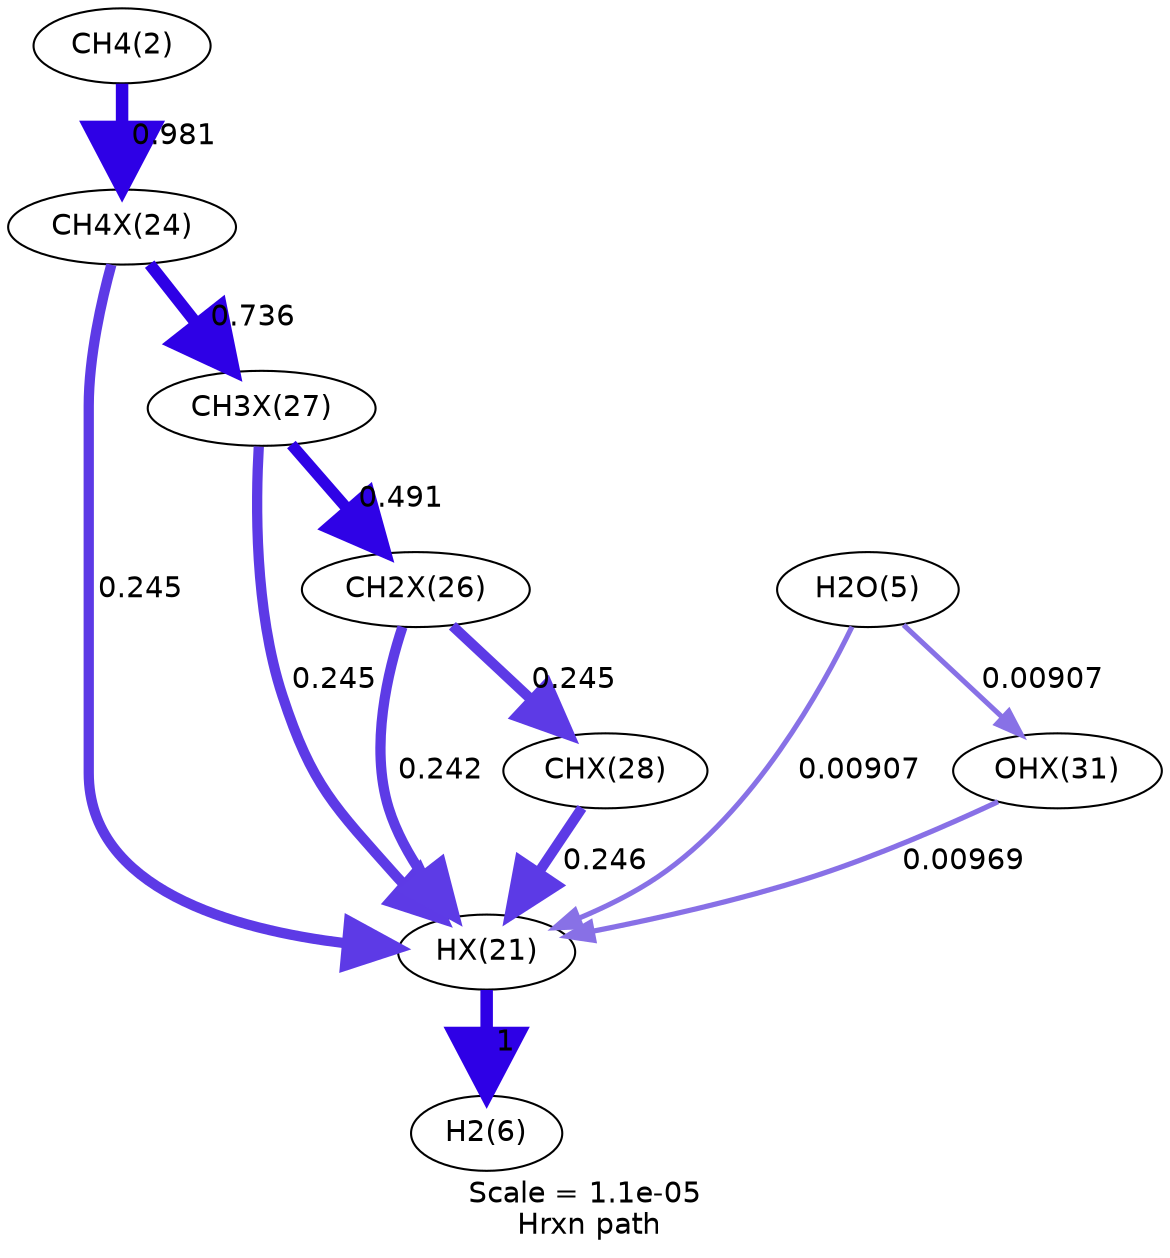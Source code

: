 digraph reaction_paths {
center=1;
s1 -> s27[fontname="Helvetica", penwidth=6, arrowsize=3, color="0.7, 1.5, 0.9"
, label=" 1"];
s7 -> s1[fontname="Helvetica", penwidth=4.94, arrowsize=2.47, color="0.7, 0.745, 0.9"
, label=" 0.245"];
s6 -> s1[fontname="Helvetica", penwidth=4.93, arrowsize=2.46, color="0.7, 0.742, 0.9"
, label=" 0.242"];
s8 -> s1[fontname="Helvetica", penwidth=4.94, arrowsize=2.47, color="0.7, 0.746, 0.9"
, label=" 0.246"];
s11 -> s1[fontname="Helvetica", penwidth=2.5, arrowsize=1.25, color="0.7, 0.51, 0.9"
, label=" 0.00969"];
s26 -> s1[fontname="Helvetica", penwidth=2.45, arrowsize=1.22, color="0.7, 0.509, 0.9"
, label=" 0.00907"];
s4 -> s1[fontname="Helvetica", penwidth=4.94, arrowsize=2.47, color="0.7, 0.745, 0.9"
, label=" 0.245"];
s23 -> s4[fontname="Helvetica", penwidth=5.99, arrowsize=2.99, color="0.7, 1.48, 0.9"
, label=" 0.981"];
s7 -> s6[fontname="Helvetica", penwidth=5.46, arrowsize=2.73, color="0.7, 0.991, 0.9"
, label=" 0.491"];
s4 -> s7[fontname="Helvetica", penwidth=5.77, arrowsize=2.88, color="0.7, 1.24, 0.9"
, label=" 0.736"];
s6 -> s8[fontname="Helvetica", penwidth=4.94, arrowsize=2.47, color="0.7, 0.745, 0.9"
, label=" 0.245"];
s26 -> s11[fontname="Helvetica", penwidth=2.45, arrowsize=1.22, color="0.7, 0.509, 0.9"
, label=" 0.00907"];
s1 [ fontname="Helvetica", label="HX(21)"];
s4 [ fontname="Helvetica", label="CH4X(24)"];
s6 [ fontname="Helvetica", label="CH2X(26)"];
s7 [ fontname="Helvetica", label="CH3X(27)"];
s8 [ fontname="Helvetica", label="CHX(28)"];
s11 [ fontname="Helvetica", label="OHX(31)"];
s23 [ fontname="Helvetica", label="CH4(2)"];
s26 [ fontname="Helvetica", label="H2O(5)"];
s27 [ fontname="Helvetica", label="H2(6)"];
 label = "Scale = 1.1e-05\l Hrxn path";
 fontname = "Helvetica";
}
